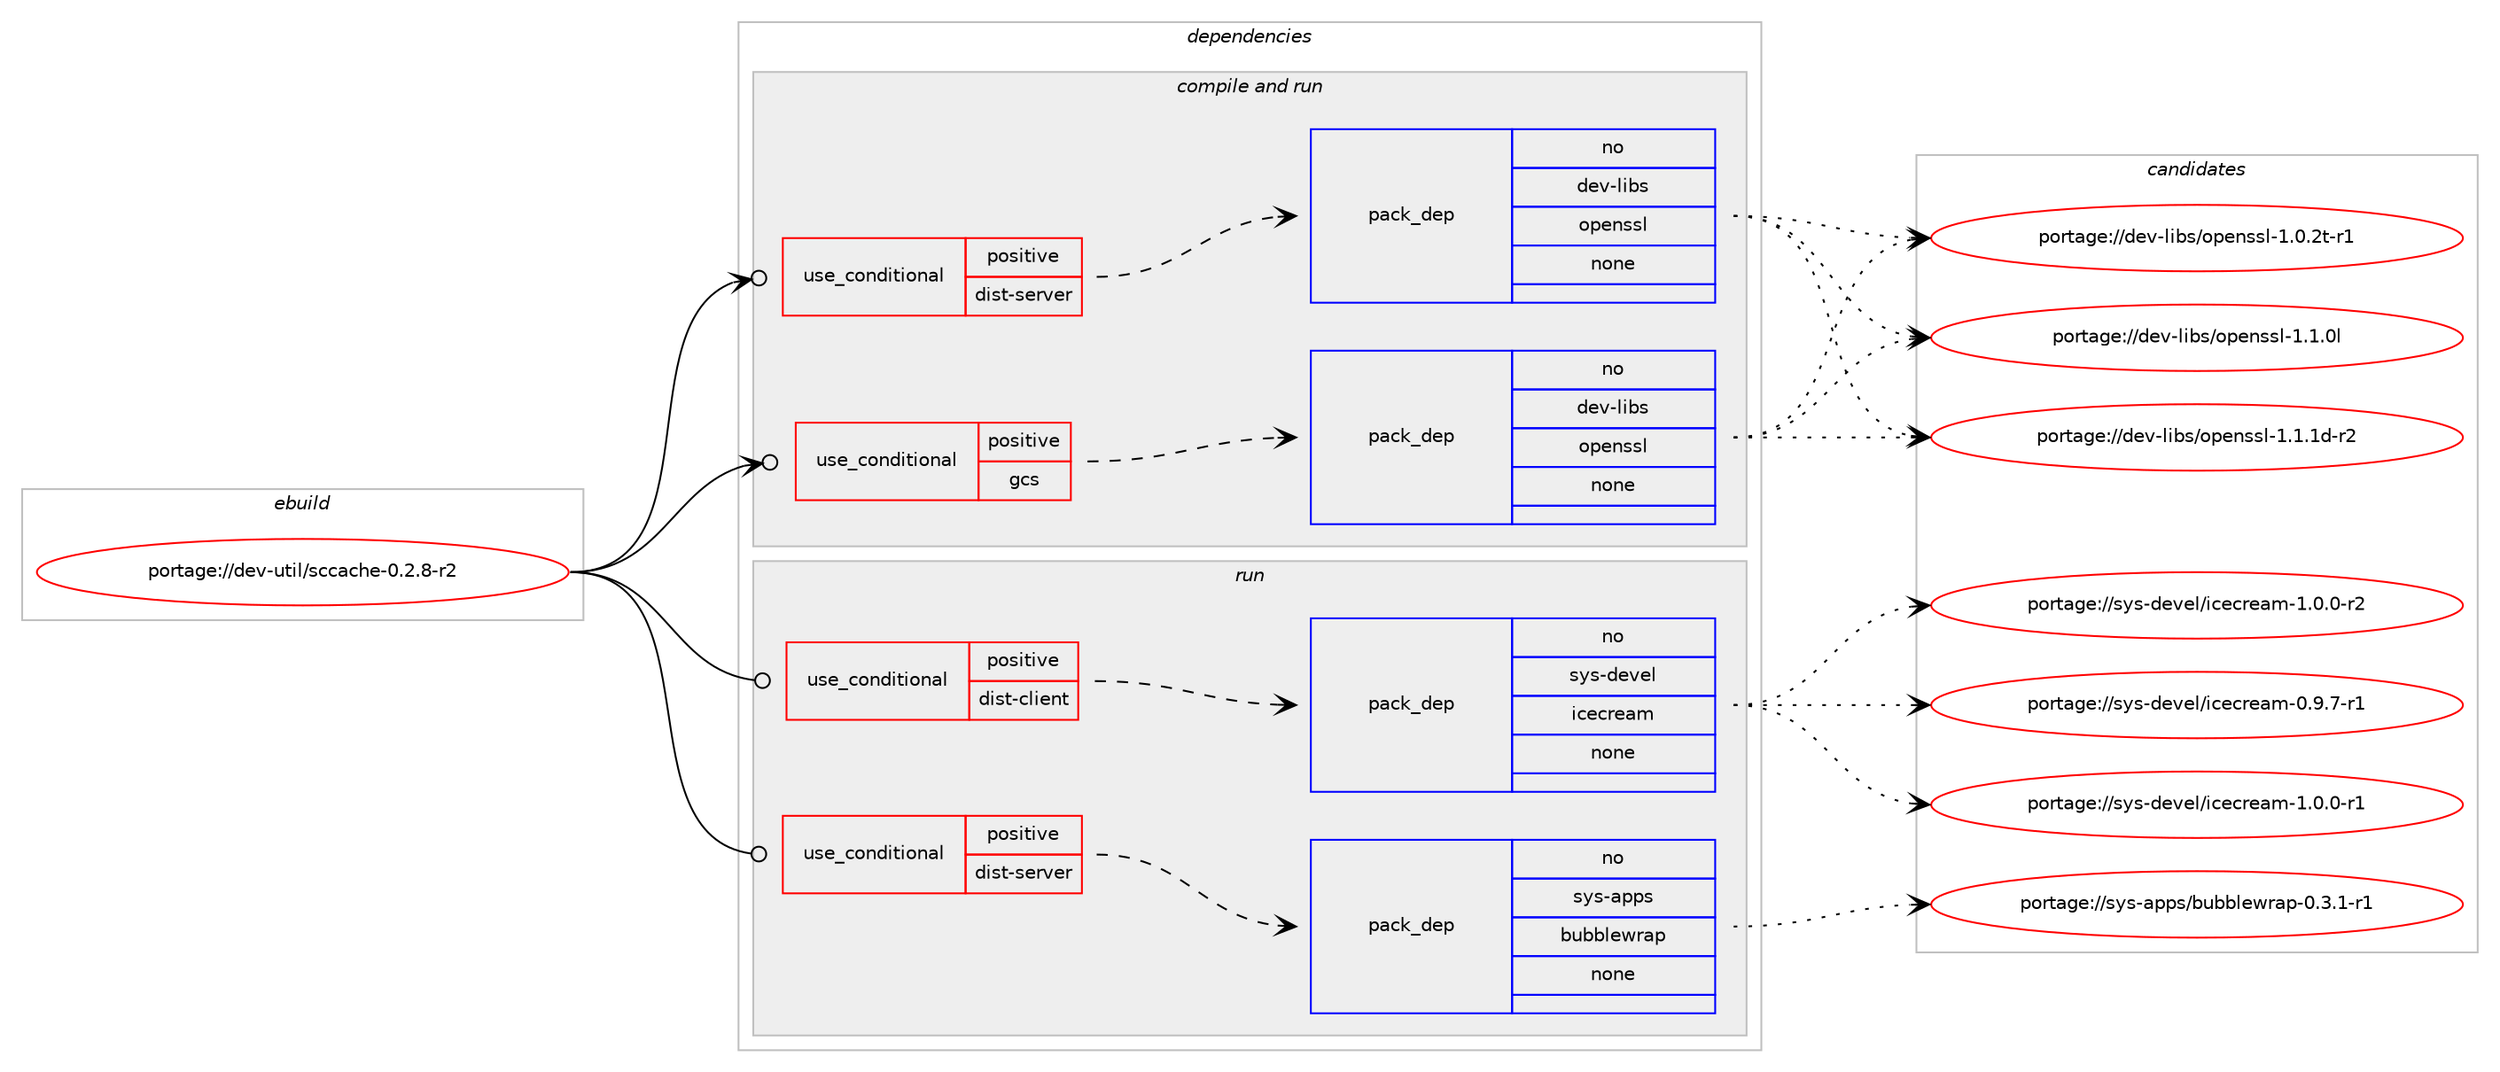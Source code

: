 digraph prolog {

# *************
# Graph options
# *************

newrank=true;
concentrate=true;
compound=true;
graph [rankdir=LR,fontname=Helvetica,fontsize=10,ranksep=1.5];#, ranksep=2.5, nodesep=0.2];
edge  [arrowhead=vee];
node  [fontname=Helvetica,fontsize=10];

# **********
# The ebuild
# **********

subgraph cluster_leftcol {
color=gray;
rank=same;
label=<<i>ebuild</i>>;
id [label="portage://dev-util/sccache-0.2.8-r2", color=red, width=4, href="../dev-util/sccache-0.2.8-r2.svg"];
}

# ****************
# The dependencies
# ****************

subgraph cluster_midcol {
color=gray;
label=<<i>dependencies</i>>;
subgraph cluster_compile {
fillcolor="#eeeeee";
style=filled;
label=<<i>compile</i>>;
}
subgraph cluster_compileandrun {
fillcolor="#eeeeee";
style=filled;
label=<<i>compile and run</i>>;
subgraph cond71783 {
dependency265158 [label=<<TABLE BORDER="0" CELLBORDER="1" CELLSPACING="0" CELLPADDING="4"><TR><TD ROWSPAN="3" CELLPADDING="10">use_conditional</TD></TR><TR><TD>positive</TD></TR><TR><TD>dist-server</TD></TR></TABLE>>, shape=none, color=red];
subgraph pack189672 {
dependency265159 [label=<<TABLE BORDER="0" CELLBORDER="1" CELLSPACING="0" CELLPADDING="4" WIDTH="220"><TR><TD ROWSPAN="6" CELLPADDING="30">pack_dep</TD></TR><TR><TD WIDTH="110">no</TD></TR><TR><TD>dev-libs</TD></TR><TR><TD>openssl</TD></TR><TR><TD>none</TD></TR><TR><TD></TD></TR></TABLE>>, shape=none, color=blue];
}
dependency265158:e -> dependency265159:w [weight=20,style="dashed",arrowhead="vee"];
}
id:e -> dependency265158:w [weight=20,style="solid",arrowhead="odotvee"];
subgraph cond71784 {
dependency265160 [label=<<TABLE BORDER="0" CELLBORDER="1" CELLSPACING="0" CELLPADDING="4"><TR><TD ROWSPAN="3" CELLPADDING="10">use_conditional</TD></TR><TR><TD>positive</TD></TR><TR><TD>gcs</TD></TR></TABLE>>, shape=none, color=red];
subgraph pack189673 {
dependency265161 [label=<<TABLE BORDER="0" CELLBORDER="1" CELLSPACING="0" CELLPADDING="4" WIDTH="220"><TR><TD ROWSPAN="6" CELLPADDING="30">pack_dep</TD></TR><TR><TD WIDTH="110">no</TD></TR><TR><TD>dev-libs</TD></TR><TR><TD>openssl</TD></TR><TR><TD>none</TD></TR><TR><TD></TD></TR></TABLE>>, shape=none, color=blue];
}
dependency265160:e -> dependency265161:w [weight=20,style="dashed",arrowhead="vee"];
}
id:e -> dependency265160:w [weight=20,style="solid",arrowhead="odotvee"];
}
subgraph cluster_run {
fillcolor="#eeeeee";
style=filled;
label=<<i>run</i>>;
subgraph cond71785 {
dependency265162 [label=<<TABLE BORDER="0" CELLBORDER="1" CELLSPACING="0" CELLPADDING="4"><TR><TD ROWSPAN="3" CELLPADDING="10">use_conditional</TD></TR><TR><TD>positive</TD></TR><TR><TD>dist-client</TD></TR></TABLE>>, shape=none, color=red];
subgraph pack189674 {
dependency265163 [label=<<TABLE BORDER="0" CELLBORDER="1" CELLSPACING="0" CELLPADDING="4" WIDTH="220"><TR><TD ROWSPAN="6" CELLPADDING="30">pack_dep</TD></TR><TR><TD WIDTH="110">no</TD></TR><TR><TD>sys-devel</TD></TR><TR><TD>icecream</TD></TR><TR><TD>none</TD></TR><TR><TD></TD></TR></TABLE>>, shape=none, color=blue];
}
dependency265162:e -> dependency265163:w [weight=20,style="dashed",arrowhead="vee"];
}
id:e -> dependency265162:w [weight=20,style="solid",arrowhead="odot"];
subgraph cond71786 {
dependency265164 [label=<<TABLE BORDER="0" CELLBORDER="1" CELLSPACING="0" CELLPADDING="4"><TR><TD ROWSPAN="3" CELLPADDING="10">use_conditional</TD></TR><TR><TD>positive</TD></TR><TR><TD>dist-server</TD></TR></TABLE>>, shape=none, color=red];
subgraph pack189675 {
dependency265165 [label=<<TABLE BORDER="0" CELLBORDER="1" CELLSPACING="0" CELLPADDING="4" WIDTH="220"><TR><TD ROWSPAN="6" CELLPADDING="30">pack_dep</TD></TR><TR><TD WIDTH="110">no</TD></TR><TR><TD>sys-apps</TD></TR><TR><TD>bubblewrap</TD></TR><TR><TD>none</TD></TR><TR><TD></TD></TR></TABLE>>, shape=none, color=blue];
}
dependency265164:e -> dependency265165:w [weight=20,style="dashed",arrowhead="vee"];
}
id:e -> dependency265164:w [weight=20,style="solid",arrowhead="odot"];
}
}

# **************
# The candidates
# **************

subgraph cluster_choices {
rank=same;
color=gray;
label=<<i>candidates</i>>;

subgraph choice189672 {
color=black;
nodesep=1;
choiceportage1001011184510810598115471111121011101151151084549464846501164511449 [label="portage://dev-libs/openssl-1.0.2t-r1", color=red, width=4,href="../dev-libs/openssl-1.0.2t-r1.svg"];
choiceportage100101118451081059811547111112101110115115108454946494648108 [label="portage://dev-libs/openssl-1.1.0l", color=red, width=4,href="../dev-libs/openssl-1.1.0l.svg"];
choiceportage1001011184510810598115471111121011101151151084549464946491004511450 [label="portage://dev-libs/openssl-1.1.1d-r2", color=red, width=4,href="../dev-libs/openssl-1.1.1d-r2.svg"];
dependency265159:e -> choiceportage1001011184510810598115471111121011101151151084549464846501164511449:w [style=dotted,weight="100"];
dependency265159:e -> choiceportage100101118451081059811547111112101110115115108454946494648108:w [style=dotted,weight="100"];
dependency265159:e -> choiceportage1001011184510810598115471111121011101151151084549464946491004511450:w [style=dotted,weight="100"];
}
subgraph choice189673 {
color=black;
nodesep=1;
choiceportage1001011184510810598115471111121011101151151084549464846501164511449 [label="portage://dev-libs/openssl-1.0.2t-r1", color=red, width=4,href="../dev-libs/openssl-1.0.2t-r1.svg"];
choiceportage100101118451081059811547111112101110115115108454946494648108 [label="portage://dev-libs/openssl-1.1.0l", color=red, width=4,href="../dev-libs/openssl-1.1.0l.svg"];
choiceportage1001011184510810598115471111121011101151151084549464946491004511450 [label="portage://dev-libs/openssl-1.1.1d-r2", color=red, width=4,href="../dev-libs/openssl-1.1.1d-r2.svg"];
dependency265161:e -> choiceportage1001011184510810598115471111121011101151151084549464846501164511449:w [style=dotted,weight="100"];
dependency265161:e -> choiceportage100101118451081059811547111112101110115115108454946494648108:w [style=dotted,weight="100"];
dependency265161:e -> choiceportage1001011184510810598115471111121011101151151084549464946491004511450:w [style=dotted,weight="100"];
}
subgraph choice189674 {
color=black;
nodesep=1;
choiceportage11512111545100101118101108471059910199114101971094548465746554511449 [label="portage://sys-devel/icecream-0.9.7-r1", color=red, width=4,href="../sys-devel/icecream-0.9.7-r1.svg"];
choiceportage11512111545100101118101108471059910199114101971094549464846484511449 [label="portage://sys-devel/icecream-1.0.0-r1", color=red, width=4,href="../sys-devel/icecream-1.0.0-r1.svg"];
choiceportage11512111545100101118101108471059910199114101971094549464846484511450 [label="portage://sys-devel/icecream-1.0.0-r2", color=red, width=4,href="../sys-devel/icecream-1.0.0-r2.svg"];
dependency265163:e -> choiceportage11512111545100101118101108471059910199114101971094548465746554511449:w [style=dotted,weight="100"];
dependency265163:e -> choiceportage11512111545100101118101108471059910199114101971094549464846484511449:w [style=dotted,weight="100"];
dependency265163:e -> choiceportage11512111545100101118101108471059910199114101971094549464846484511450:w [style=dotted,weight="100"];
}
subgraph choice189675 {
color=black;
nodesep=1;
choiceportage115121115459711211211547981179898108101119114971124548465146494511449 [label="portage://sys-apps/bubblewrap-0.3.1-r1", color=red, width=4,href="../sys-apps/bubblewrap-0.3.1-r1.svg"];
dependency265165:e -> choiceportage115121115459711211211547981179898108101119114971124548465146494511449:w [style=dotted,weight="100"];
}
}

}
